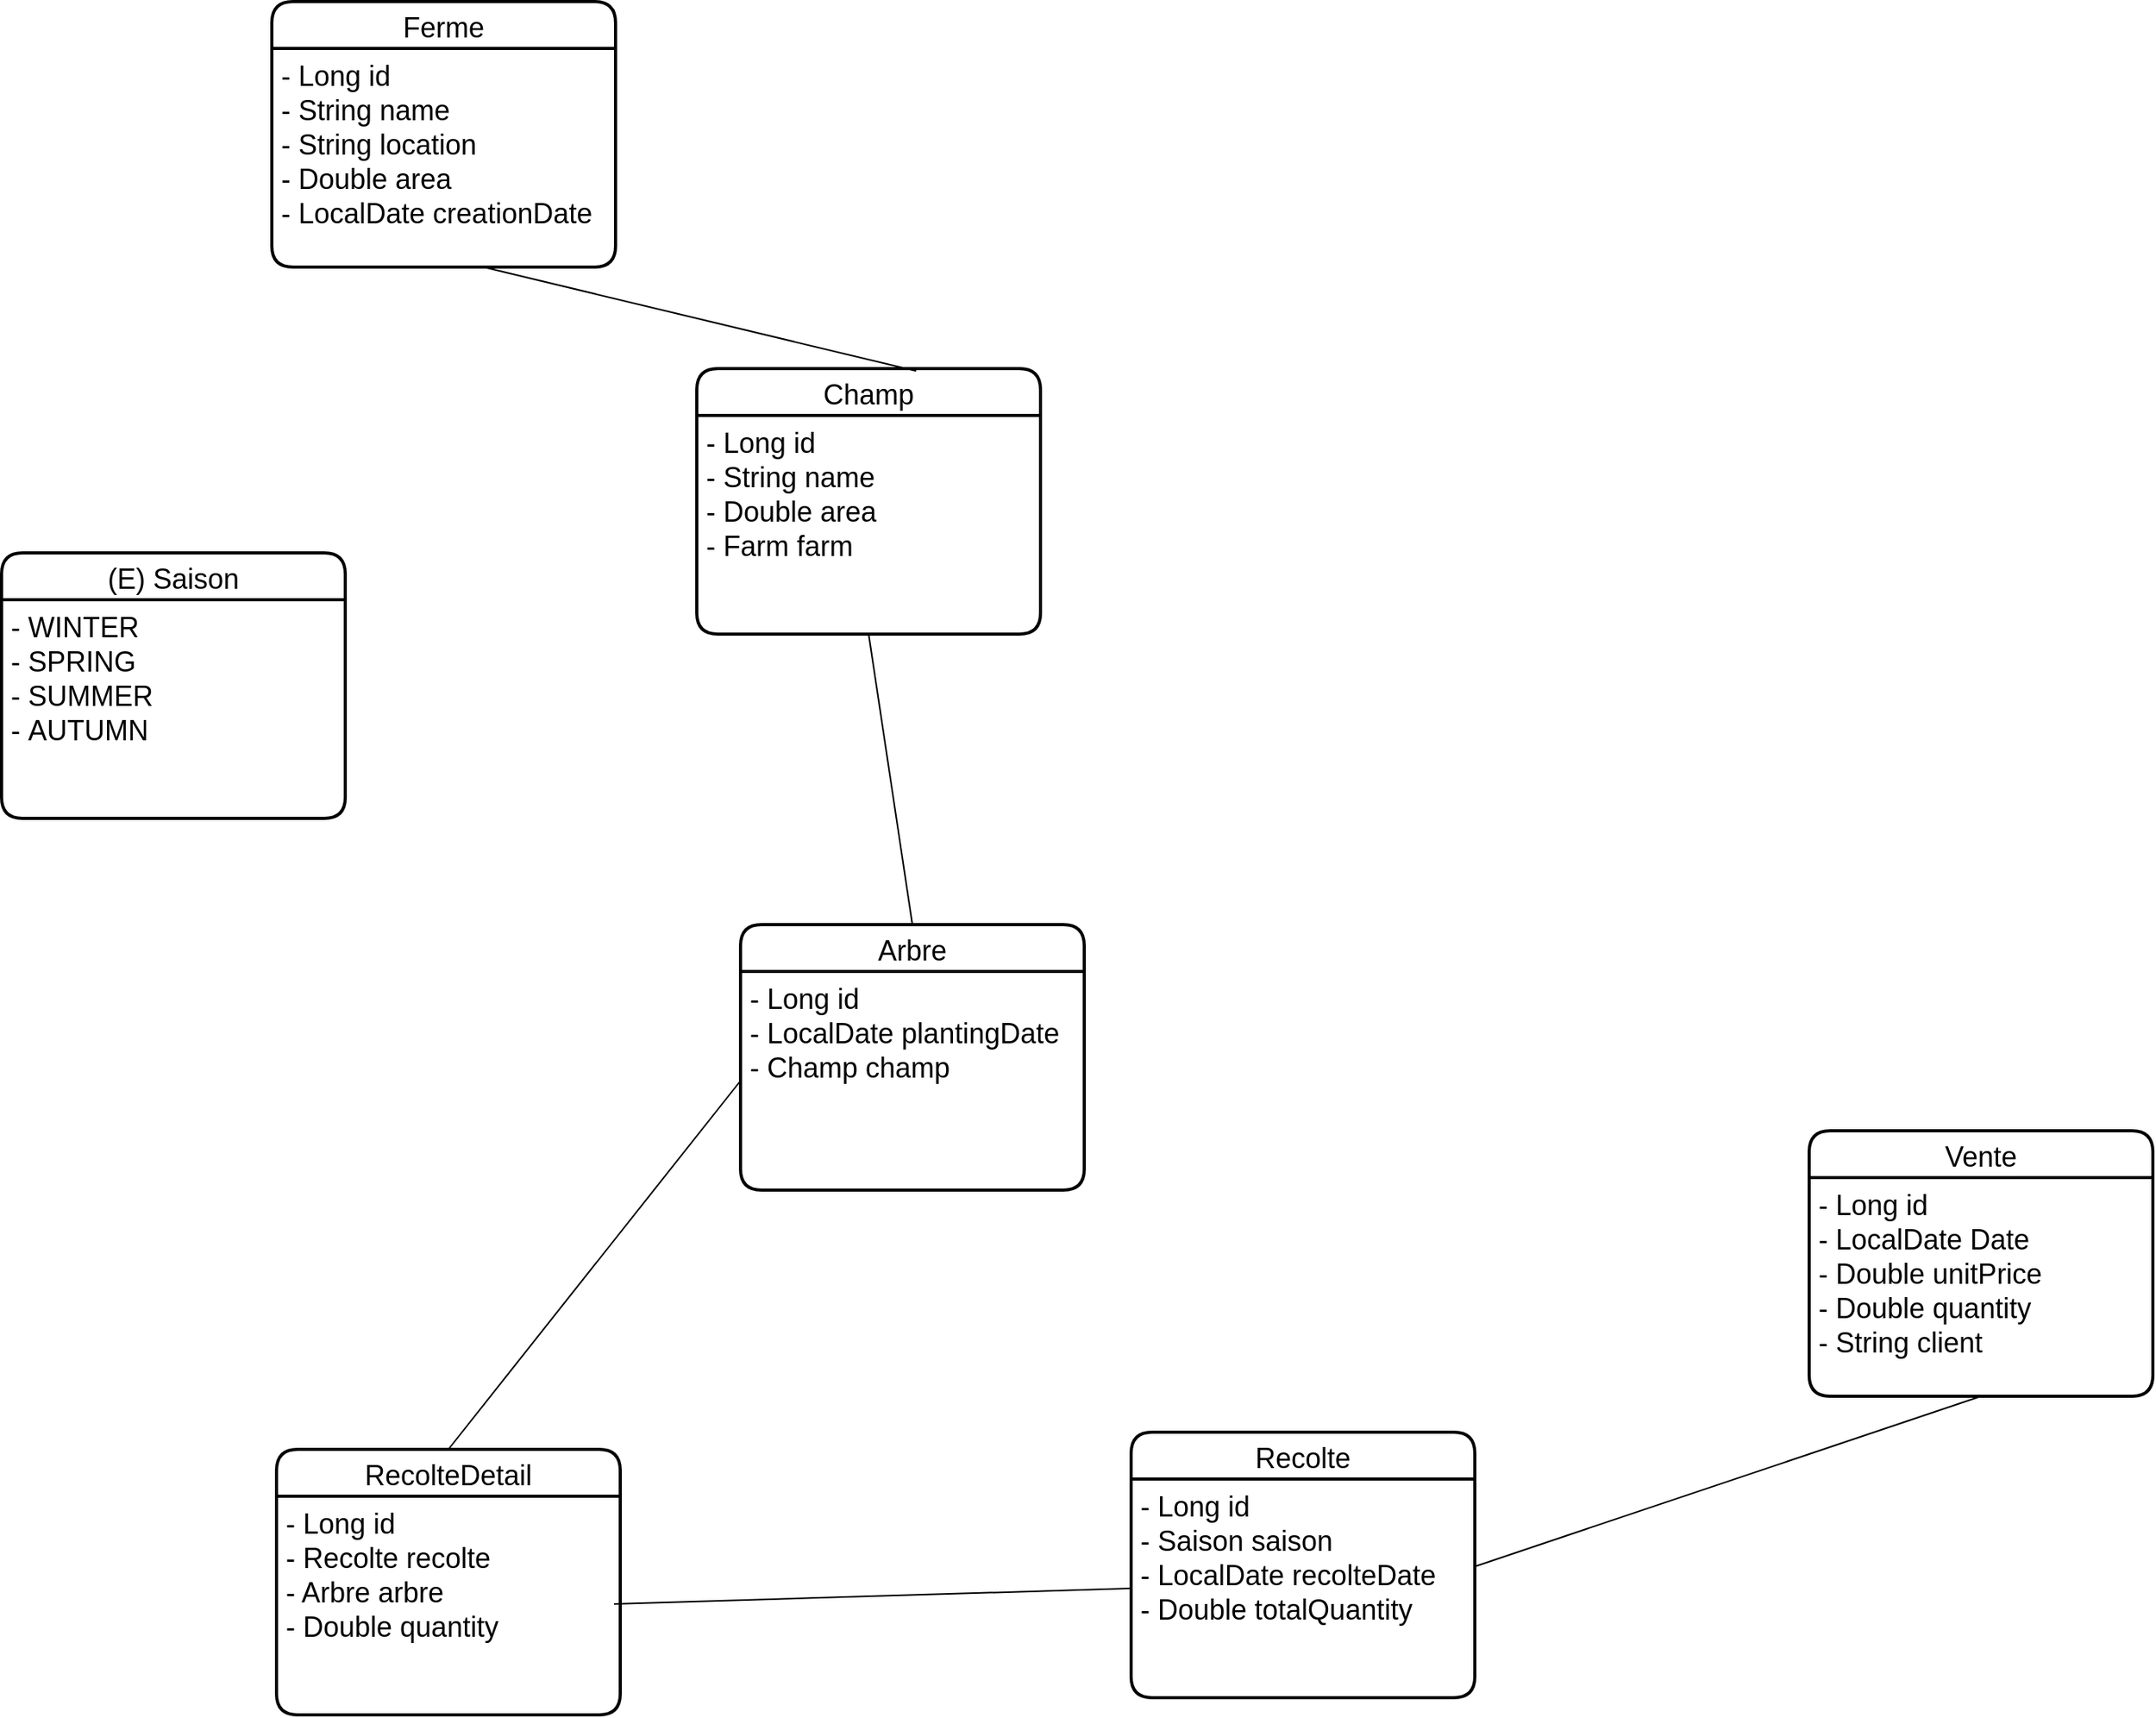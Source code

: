 <mxfile version="22.1.22" type="embed">
  <diagram id="QLvfaubpzDbuSd1G6Ct9" name="Page-1">
    <mxGraphModel dx="2800" dy="1391" grid="0" gridSize="10" guides="1" tooltips="1" connect="1" arrows="1" fold="1" page="0" pageScale="1" pageWidth="850" pageHeight="1100" math="0" shadow="0">
      <root>
        <mxCell id="0" />
        <mxCell id="1" parent="0" />
        <mxCell id="23" value="Ferme" style="swimlane;childLayout=stackLayout;horizontal=1;startSize=30;horizontalStack=0;rounded=1;fontSize=18;fontStyle=0;strokeWidth=2;resizeParent=0;resizeLast=1;shadow=0;dashed=0;align=center;" parent="1" vertex="1">
          <mxGeometry x="244" y="29" width="220" height="170" as="geometry" />
        </mxCell>
        <mxCell id="24" value="- Long id&#xa;- String name&#xa;- String location&#xa;- Double area&#xa;- LocalDate creationDate" style="align=left;strokeColor=none;fillColor=none;spacingLeft=4;fontSize=18;verticalAlign=top;resizable=0;rotatable=0;part=1;" parent="23" vertex="1">
          <mxGeometry y="30" width="220" height="140" as="geometry" />
        </mxCell>
        <mxCell id="30" value="Champ" style="swimlane;childLayout=stackLayout;horizontal=1;startSize=30;horizontalStack=0;rounded=1;fontSize=18;fontStyle=0;strokeWidth=2;resizeParent=0;resizeLast=1;shadow=0;dashed=0;align=center;" parent="1" vertex="1">
          <mxGeometry x="516" y="264" width="220" height="170" as="geometry" />
        </mxCell>
        <mxCell id="31" value="- Long id&#xa;- String name&#xa;- Double area&#xa;- Farm farm" style="align=left;strokeColor=none;fillColor=none;spacingLeft=4;fontSize=18;verticalAlign=top;resizable=0;rotatable=0;part=1;" parent="30" vertex="1">
          <mxGeometry y="30" width="220" height="140" as="geometry" />
        </mxCell>
        <mxCell id="32" value="Arbre" style="swimlane;childLayout=stackLayout;horizontal=1;startSize=30;horizontalStack=0;rounded=1;fontSize=18;fontStyle=0;strokeWidth=2;resizeParent=0;resizeLast=1;shadow=0;dashed=0;align=center;" parent="1" vertex="1">
          <mxGeometry x="544" y="620" width="220" height="170" as="geometry" />
        </mxCell>
        <mxCell id="33" value="- Long id&#xa;- LocalDate plantingDate&#xa;- Champ champ" style="align=left;strokeColor=none;fillColor=none;spacingLeft=4;fontSize=18;verticalAlign=top;resizable=0;rotatable=0;part=1;" parent="32" vertex="1">
          <mxGeometry y="30" width="220" height="140" as="geometry" />
        </mxCell>
        <mxCell id="34" value="Recolte" style="swimlane;childLayout=stackLayout;horizontal=1;startSize=30;horizontalStack=0;rounded=1;fontSize=18;fontStyle=0;strokeWidth=2;resizeParent=0;resizeLast=1;shadow=0;dashed=0;align=center;" parent="1" vertex="1">
          <mxGeometry x="794" y="945" width="220" height="170" as="geometry" />
        </mxCell>
        <mxCell id="35" value="- Long id&#xa;- Saison saison&#xa;- LocalDate recolteDate&#xa;- Double totalQuantity" style="align=left;strokeColor=none;fillColor=none;spacingLeft=4;fontSize=18;verticalAlign=top;resizable=0;rotatable=0;part=1;" parent="34" vertex="1">
          <mxGeometry y="30" width="220" height="140" as="geometry" />
        </mxCell>
        <mxCell id="36" value="RecolteDetail" style="swimlane;childLayout=stackLayout;horizontal=1;startSize=30;horizontalStack=0;rounded=1;fontSize=18;fontStyle=0;strokeWidth=2;resizeParent=0;resizeLast=1;shadow=0;dashed=0;align=center;" parent="1" vertex="1">
          <mxGeometry x="247" y="956" width="220" height="170" as="geometry" />
        </mxCell>
        <mxCell id="37" value="- Long id&#xa;- Recolte recolte&#xa;- Arbre arbre&#xa;- Double quantity" style="align=left;strokeColor=none;fillColor=none;spacingLeft=4;fontSize=18;verticalAlign=top;resizable=0;rotatable=0;part=1;" parent="36" vertex="1">
          <mxGeometry y="30" width="220" height="140" as="geometry" />
        </mxCell>
        <mxCell id="38" value="Vente" style="swimlane;childLayout=stackLayout;horizontal=1;startSize=30;horizontalStack=0;rounded=1;fontSize=18;fontStyle=0;strokeWidth=2;resizeParent=0;resizeLast=1;shadow=0;dashed=0;align=center;" parent="1" vertex="1">
          <mxGeometry x="1228" y="752" width="220" height="170" as="geometry" />
        </mxCell>
        <mxCell id="39" value="- Long id&#xa;- LocalDate Date&#xa;- Double unitPrice&#xa;- Double quantity&#xa;- String client" style="align=left;strokeColor=none;fillColor=none;spacingLeft=4;fontSize=18;verticalAlign=top;resizable=0;rotatable=0;part=1;" parent="38" vertex="1">
          <mxGeometry y="30" width="220" height="140" as="geometry" />
        </mxCell>
        <mxCell id="40" value="(E) Saison " style="swimlane;childLayout=stackLayout;horizontal=1;startSize=30;horizontalStack=0;rounded=1;fontSize=18;fontStyle=0;strokeWidth=2;resizeParent=0;resizeLast=1;shadow=0;dashed=0;align=center;" parent="1" vertex="1">
          <mxGeometry x="71" y="382" width="220" height="170" as="geometry" />
        </mxCell>
        <mxCell id="41" value="- WINTER&#xa;- SPRING&#xa;- SUMMER&#xa;- AUTUMN" style="align=left;strokeColor=none;fillColor=none;spacingLeft=4;fontSize=18;verticalAlign=top;resizable=0;rotatable=0;part=1;" parent="40" vertex="1">
          <mxGeometry y="30" width="220" height="140" as="geometry" />
        </mxCell>
        <mxCell id="45" value="" style="endArrow=none;html=1;rounded=0;fontSize=18;exitX=0.5;exitY=0;exitDx=0;exitDy=0;entryX=0.5;entryY=1;entryDx=0;entryDy=0;" parent="1" source="32" target="31" edge="1">
          <mxGeometry relative="1" as="geometry">
            <mxPoint x="130" y="480" as="sourcePoint" />
            <mxPoint x="290" y="480" as="targetPoint" />
          </mxGeometry>
        </mxCell>
        <mxCell id="46" value="" style="endArrow=none;html=1;rounded=0;fontSize=18;exitX=0.638;exitY=0.009;exitDx=0;exitDy=0;entryX=0.618;entryY=1.001;entryDx=0;entryDy=0;exitPerimeter=0;entryPerimeter=0;" parent="1" source="30" target="24" edge="1">
          <mxGeometry relative="1" as="geometry">
            <mxPoint x="280" y="300" as="sourcePoint" />
            <mxPoint x="280" y="180" as="targetPoint" />
            <Array as="points" />
          </mxGeometry>
        </mxCell>
        <mxCell id="53" value="" style="endArrow=none;html=1;rounded=0;fontSize=18;entryX=0;entryY=0.5;entryDx=0;entryDy=0;exitX=0.5;exitY=0;exitDx=0;exitDy=0;" parent="1" source="36" edge="1" target="33">
          <mxGeometry relative="1" as="geometry">
            <mxPoint x="219.29" y="870" as="sourcePoint" />
            <mxPoint x="219.29" y="770" as="targetPoint" />
          </mxGeometry>
        </mxCell>
        <mxCell id="68" value="" style="endArrow=none;html=1;rounded=0;fontSize=18;entryX=0;entryY=0.5;entryDx=0;entryDy=0;" edge="1" parent="1" target="35">
          <mxGeometry relative="1" as="geometry">
            <mxPoint x="463" y="1055" as="sourcePoint" />
            <mxPoint x="777" y="1055" as="targetPoint" />
          </mxGeometry>
        </mxCell>
        <mxCell id="69" value="" style="endArrow=none;html=1;rounded=0;fontSize=18;entryX=0.5;entryY=1;entryDx=0;entryDy=0;" edge="1" parent="1" target="39">
          <mxGeometry relative="1" as="geometry">
            <mxPoint x="1014" y="1031" as="sourcePoint" />
            <mxPoint x="1345" y="1021" as="targetPoint" />
          </mxGeometry>
        </mxCell>
      </root>
    </mxGraphModel>
  </diagram>
</mxfile>
